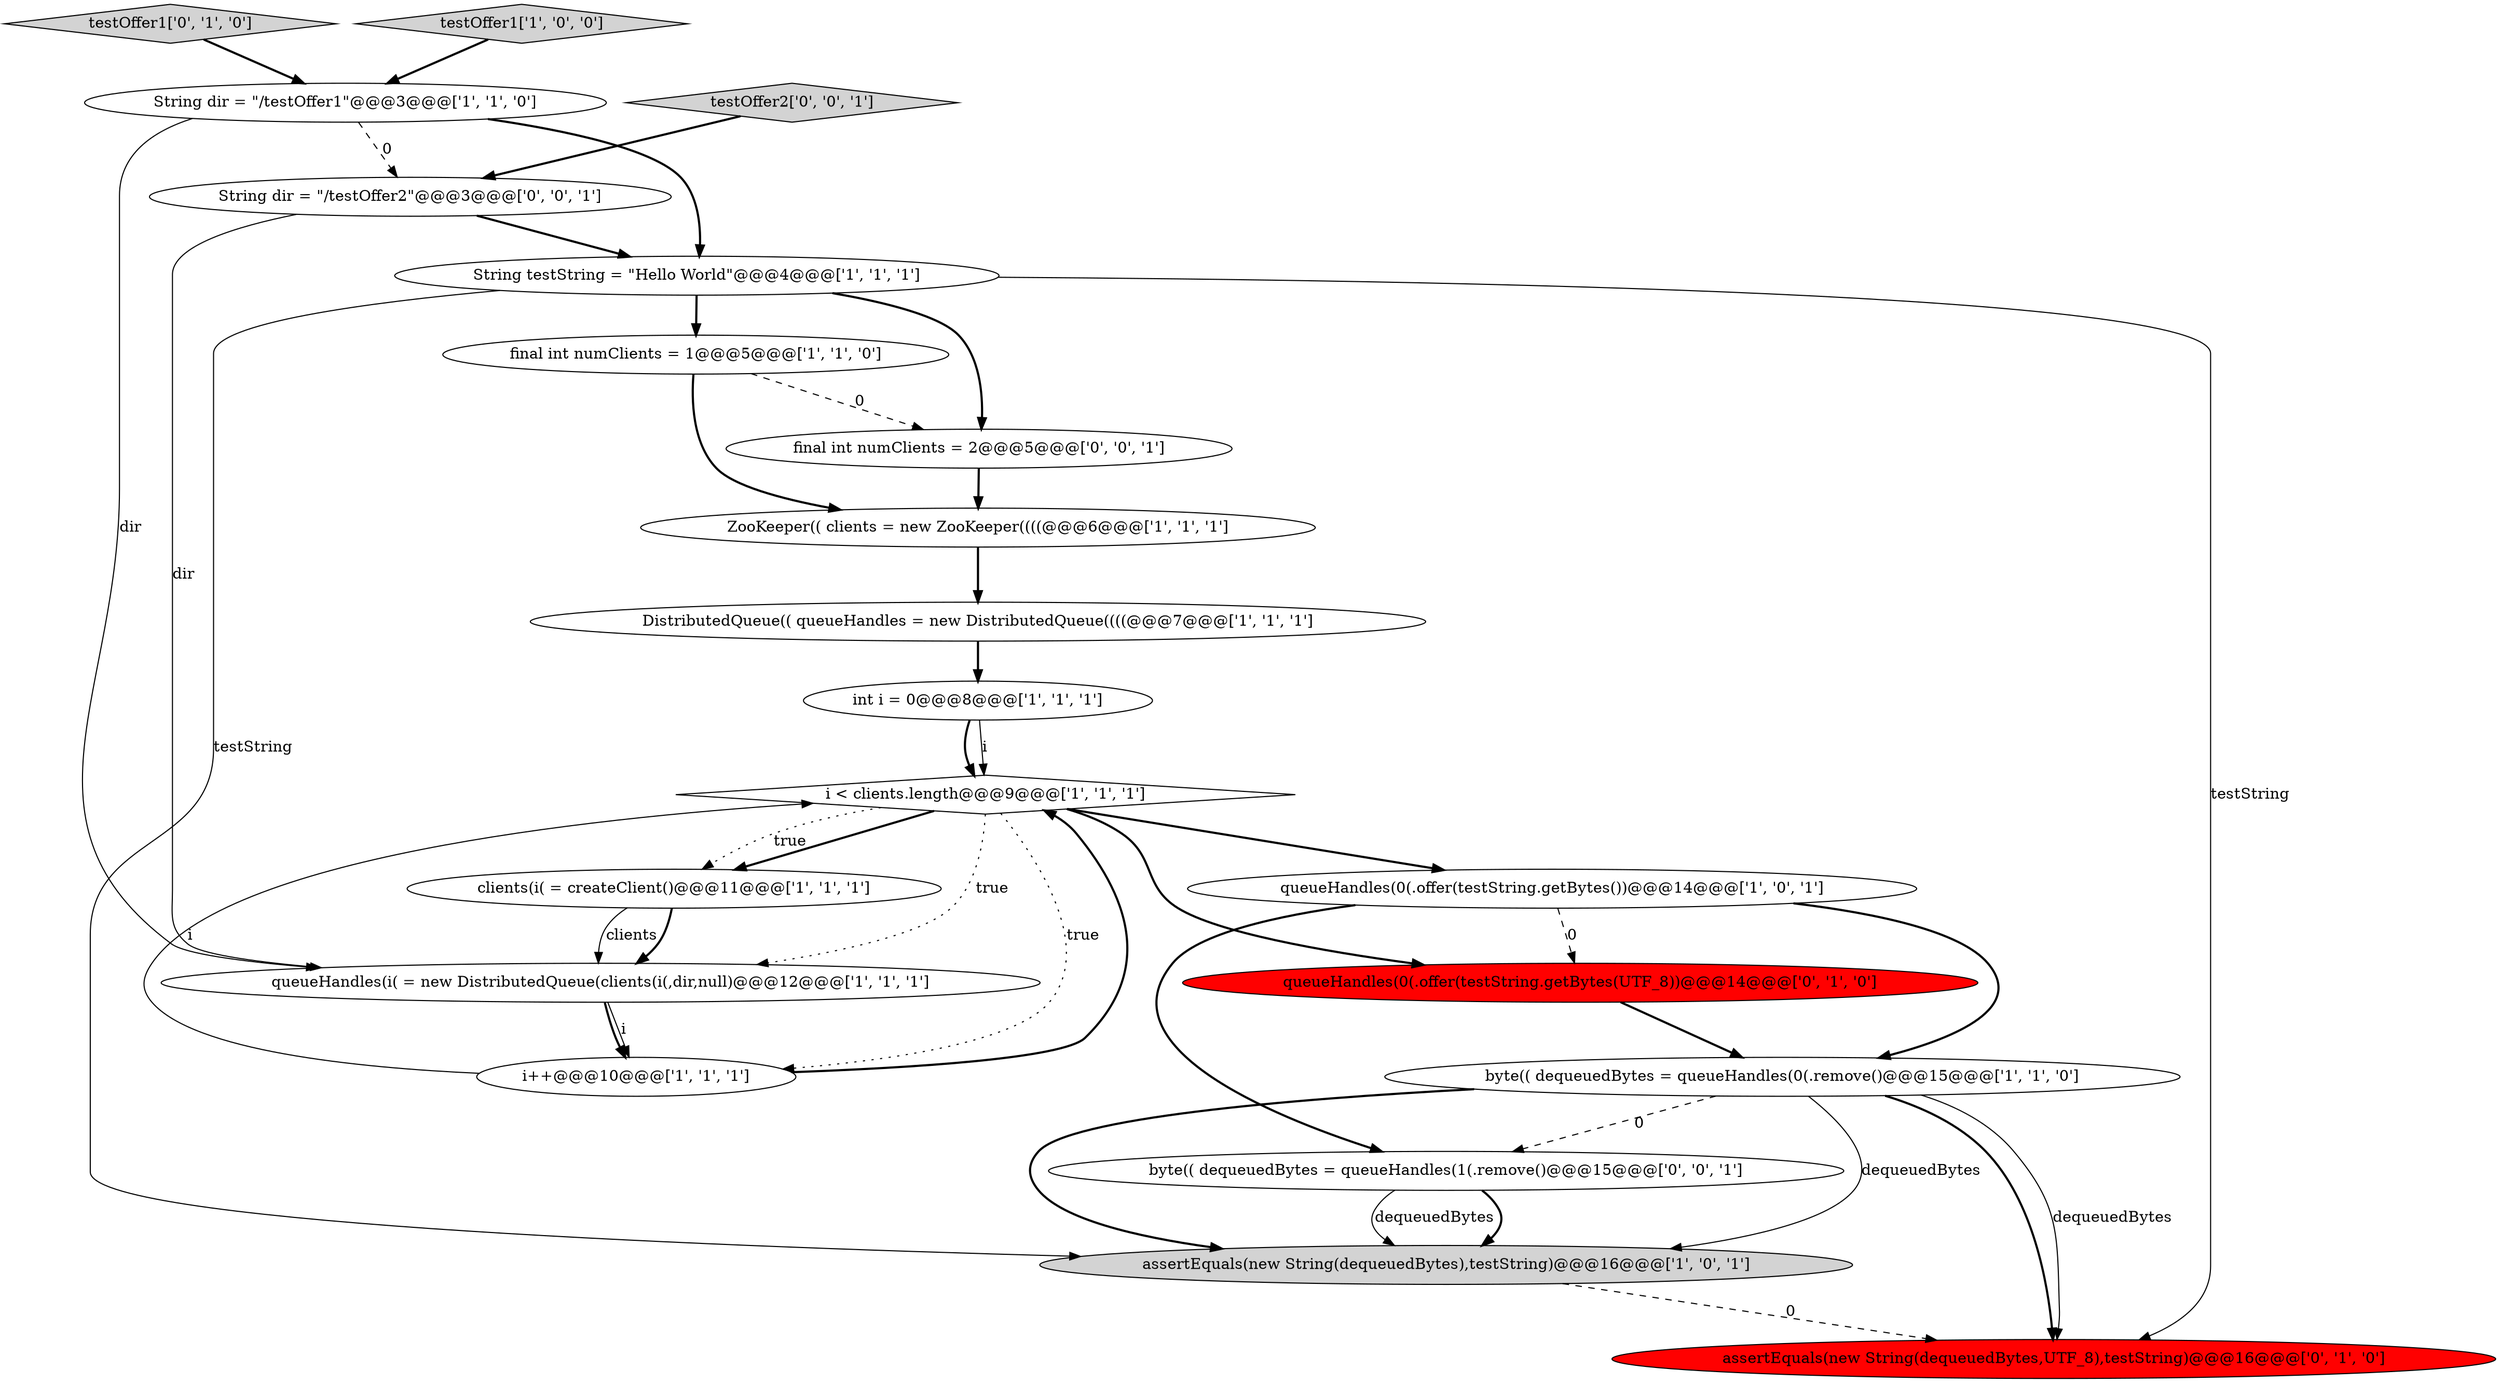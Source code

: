 digraph {
7 [style = filled, label = "byte(( dequeuedBytes = queueHandles(0(.remove()@@@15@@@['1', '1', '0']", fillcolor = white, shape = ellipse image = "AAA0AAABBB1BBB"];
5 [style = filled, label = "DistributedQueue(( queueHandles = new DistributedQueue((((@@@7@@@['1', '1', '1']", fillcolor = white, shape = ellipse image = "AAA0AAABBB1BBB"];
18 [style = filled, label = "byte(( dequeuedBytes = queueHandles(1(.remove()@@@15@@@['0', '0', '1']", fillcolor = white, shape = ellipse image = "AAA0AAABBB3BBB"];
4 [style = filled, label = "String testString = \"Hello World\"@@@4@@@['1', '1', '1']", fillcolor = white, shape = ellipse image = "AAA0AAABBB1BBB"];
3 [style = filled, label = "assertEquals(new String(dequeuedBytes),testString)@@@16@@@['1', '0', '1']", fillcolor = lightgray, shape = ellipse image = "AAA0AAABBB1BBB"];
2 [style = filled, label = "int i = 0@@@8@@@['1', '1', '1']", fillcolor = white, shape = ellipse image = "AAA0AAABBB1BBB"];
11 [style = filled, label = "i++@@@10@@@['1', '1', '1']", fillcolor = white, shape = ellipse image = "AAA0AAABBB1BBB"];
8 [style = filled, label = "String dir = \"/testOffer1\"@@@3@@@['1', '1', '0']", fillcolor = white, shape = ellipse image = "AAA0AAABBB1BBB"];
19 [style = filled, label = "testOffer2['0', '0', '1']", fillcolor = lightgray, shape = diamond image = "AAA0AAABBB3BBB"];
13 [style = filled, label = "final int numClients = 1@@@5@@@['1', '1', '0']", fillcolor = white, shape = ellipse image = "AAA0AAABBB1BBB"];
1 [style = filled, label = "i < clients.length@@@9@@@['1', '1', '1']", fillcolor = white, shape = diamond image = "AAA0AAABBB1BBB"];
15 [style = filled, label = "queueHandles(0(.offer(testString.getBytes(UTF_8))@@@14@@@['0', '1', '0']", fillcolor = red, shape = ellipse image = "AAA1AAABBB2BBB"];
14 [style = filled, label = "assertEquals(new String(dequeuedBytes,UTF_8),testString)@@@16@@@['0', '1', '0']", fillcolor = red, shape = ellipse image = "AAA1AAABBB2BBB"];
9 [style = filled, label = "queueHandles(0(.offer(testString.getBytes())@@@14@@@['1', '0', '1']", fillcolor = white, shape = ellipse image = "AAA0AAABBB1BBB"];
20 [style = filled, label = "String dir = \"/testOffer2\"@@@3@@@['0', '0', '1']", fillcolor = white, shape = ellipse image = "AAA0AAABBB3BBB"];
16 [style = filled, label = "testOffer1['0', '1', '0']", fillcolor = lightgray, shape = diamond image = "AAA0AAABBB2BBB"];
12 [style = filled, label = "queueHandles(i( = new DistributedQueue(clients(i(,dir,null)@@@12@@@['1', '1', '1']", fillcolor = white, shape = ellipse image = "AAA0AAABBB1BBB"];
10 [style = filled, label = "testOffer1['1', '0', '0']", fillcolor = lightgray, shape = diamond image = "AAA0AAABBB1BBB"];
0 [style = filled, label = "ZooKeeper(( clients = new ZooKeeper((((@@@6@@@['1', '1', '1']", fillcolor = white, shape = ellipse image = "AAA0AAABBB1BBB"];
17 [style = filled, label = "final int numClients = 2@@@5@@@['0', '0', '1']", fillcolor = white, shape = ellipse image = "AAA0AAABBB3BBB"];
6 [style = filled, label = "clients(i( = createClient()@@@11@@@['1', '1', '1']", fillcolor = white, shape = ellipse image = "AAA0AAABBB1BBB"];
18->3 [style = bold, label=""];
4->17 [style = bold, label=""];
15->7 [style = bold, label=""];
7->3 [style = solid, label="dequeuedBytes"];
16->8 [style = bold, label=""];
7->18 [style = dashed, label="0"];
11->1 [style = bold, label=""];
2->1 [style = bold, label=""];
1->15 [style = bold, label=""];
19->20 [style = bold, label=""];
1->11 [style = dotted, label="true"];
4->13 [style = bold, label=""];
11->1 [style = solid, label="i"];
12->11 [style = bold, label=""];
8->20 [style = dashed, label="0"];
13->17 [style = dashed, label="0"];
9->7 [style = bold, label=""];
18->3 [style = solid, label="dequeuedBytes"];
6->12 [style = solid, label="clients"];
7->3 [style = bold, label=""];
1->9 [style = bold, label=""];
20->4 [style = bold, label=""];
7->14 [style = bold, label=""];
8->12 [style = solid, label="dir"];
5->2 [style = bold, label=""];
1->6 [style = bold, label=""];
17->0 [style = bold, label=""];
9->18 [style = bold, label=""];
10->8 [style = bold, label=""];
9->15 [style = dashed, label="0"];
7->14 [style = solid, label="dequeuedBytes"];
4->14 [style = solid, label="testString"];
2->1 [style = solid, label="i"];
20->12 [style = solid, label="dir"];
1->12 [style = dotted, label="true"];
4->3 [style = solid, label="testString"];
1->6 [style = dotted, label="true"];
12->11 [style = solid, label="i"];
8->4 [style = bold, label=""];
3->14 [style = dashed, label="0"];
0->5 [style = bold, label=""];
13->0 [style = bold, label=""];
6->12 [style = bold, label=""];
}
